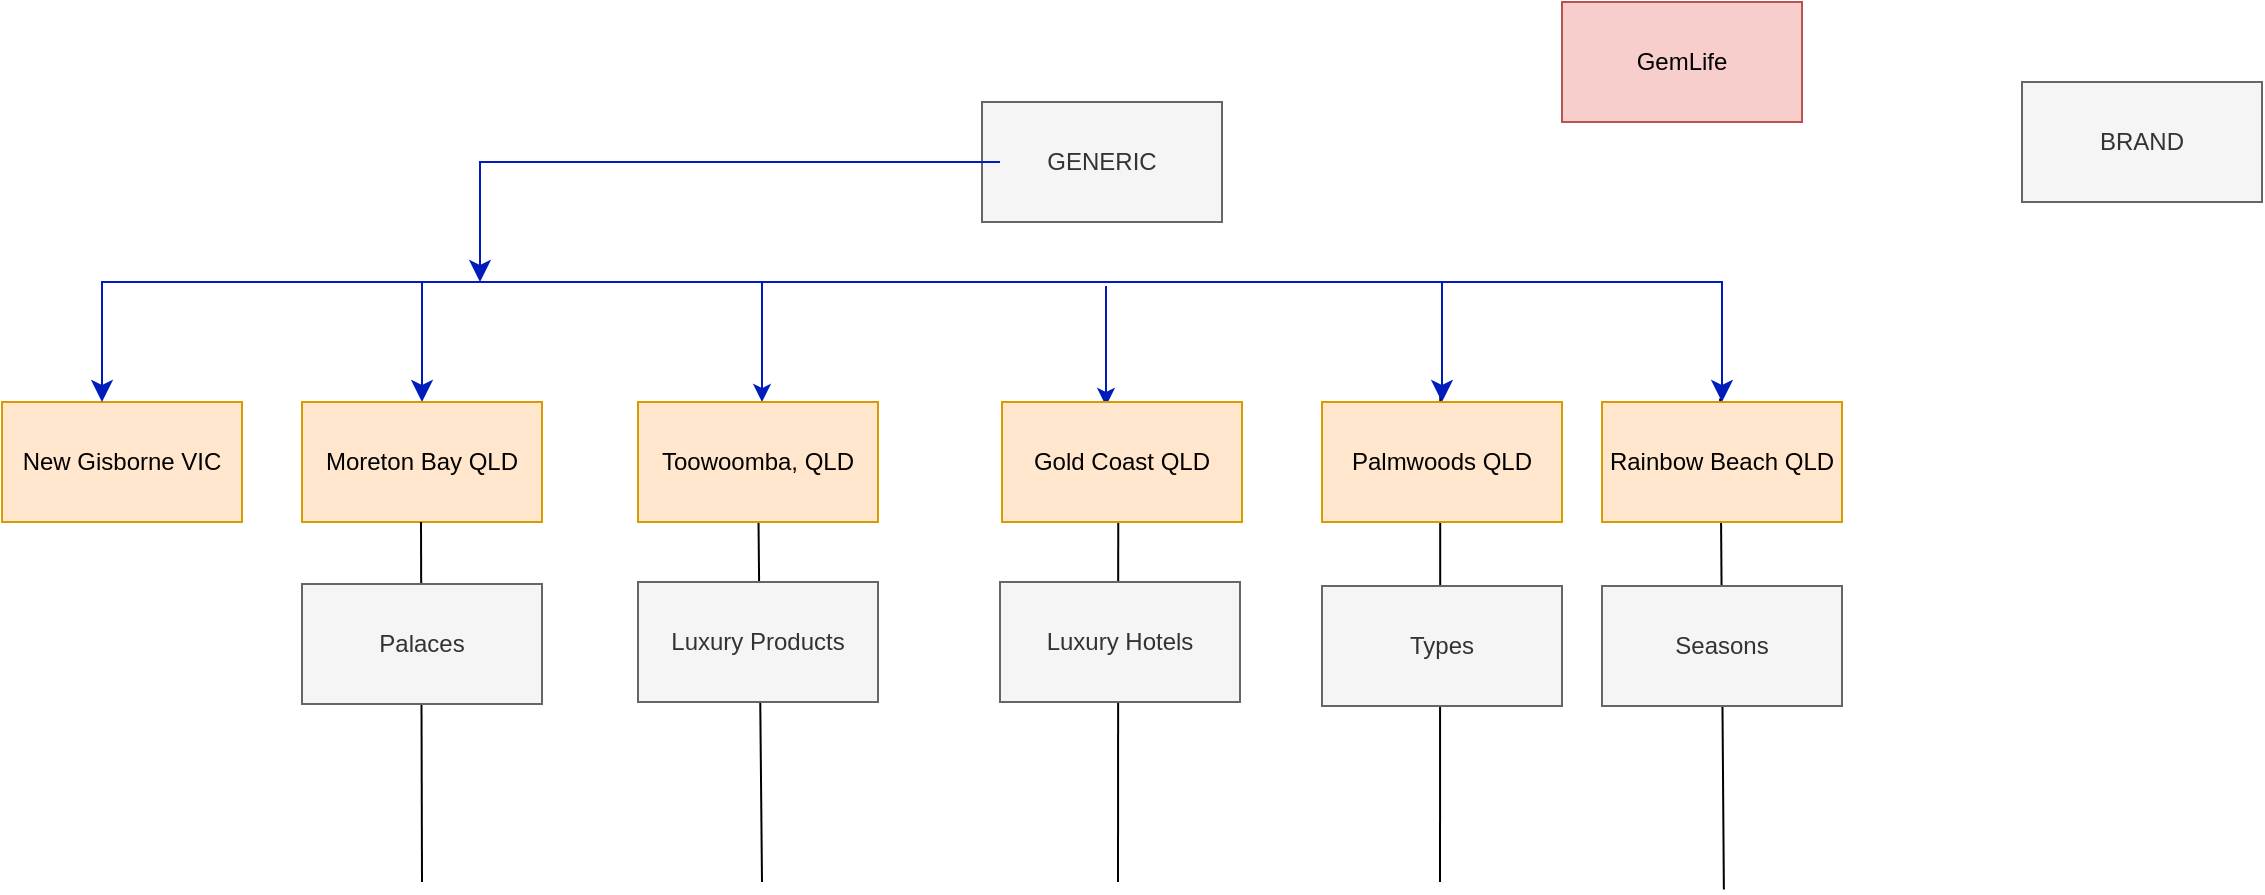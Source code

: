 <mxfile version="24.6.2" type="github">
  <diagram name="Page-1" id="kw44q1w99DU7r3MZzYWE">
    <mxGraphModel dx="2147" dy="567" grid="1" gridSize="10" guides="1" tooltips="1" connect="1" arrows="1" fold="1" page="1" pageScale="1" pageWidth="1100" pageHeight="850" math="0" shadow="0">
      <root>
        <mxCell id="0" />
        <mxCell id="1" parent="0" />
        <mxCell id="xICSueHKrAzOodFPaBsb-24" value="" style="endArrow=none;html=1;rounded=0;" parent="1" edge="1">
          <mxGeometry width="50" height="50" relative="1" as="geometry">
            <mxPoint x="810.94" y="533.75" as="sourcePoint" />
            <mxPoint x="809.06" y="288.25" as="targetPoint" />
          </mxGeometry>
        </mxCell>
        <mxCell id="xICSueHKrAzOodFPaBsb-23" value="" style="endArrow=none;html=1;rounded=0;" parent="1" edge="1">
          <mxGeometry width="50" height="50" relative="1" as="geometry">
            <mxPoint x="669" y="530" as="sourcePoint" />
            <mxPoint x="669.13" y="287" as="targetPoint" />
          </mxGeometry>
        </mxCell>
        <mxCell id="xICSueHKrAzOodFPaBsb-22" value="" style="endArrow=none;html=1;rounded=0;" parent="1" edge="1">
          <mxGeometry width="50" height="50" relative="1" as="geometry">
            <mxPoint x="508" y="530" as="sourcePoint" />
            <mxPoint x="508.13" y="334.5" as="targetPoint" />
          </mxGeometry>
        </mxCell>
        <mxCell id="xICSueHKrAzOodFPaBsb-7" value="" style="endArrow=none;html=1;rounded=0;" parent="1" edge="1">
          <mxGeometry width="50" height="50" relative="1" as="geometry">
            <mxPoint x="330" y="530" as="sourcePoint" />
            <mxPoint x="328.25" y="349" as="targetPoint" />
          </mxGeometry>
        </mxCell>
        <mxCell id="i93go3o4aL7z4DNY35Lh-1" value="GemLife" style="rounded=0;whiteSpace=wrap;html=1;fillColor=#f8cecc;strokeColor=#b85450;" parent="1" vertex="1">
          <mxGeometry x="730" y="90" width="120" height="60" as="geometry" />
        </mxCell>
        <mxCell id="i93go3o4aL7z4DNY35Lh-9" value="" style="edgeStyle=segmentEdgeStyle;endArrow=classic;html=1;curved=0;rounded=0;endSize=8;startSize=8;fillColor=#0050ef;strokeColor=#001DBC;" parent="1" edge="1">
          <mxGeometry width="50" height="50" relative="1" as="geometry">
            <mxPoint x="420" y="230" as="sourcePoint" />
            <mxPoint x="160" y="290" as="targetPoint" />
            <Array as="points">
              <mxPoint x="160" y="230" />
              <mxPoint x="160" y="280" />
            </Array>
          </mxGeometry>
        </mxCell>
        <mxCell id="i93go3o4aL7z4DNY35Lh-10" value="" style="edgeStyle=segmentEdgeStyle;endArrow=classic;html=1;curved=0;rounded=0;endSize=8;startSize=8;fillColor=#0050ef;strokeColor=#001DBC;" parent="1" edge="1">
          <mxGeometry width="50" height="50" relative="1" as="geometry">
            <mxPoint x="420" y="230" as="sourcePoint" />
            <mxPoint x="670" y="290" as="targetPoint" />
          </mxGeometry>
        </mxCell>
        <mxCell id="i93go3o4aL7z4DNY35Lh-13" value="" style="endArrow=classic;html=1;rounded=0;fillColor=#0050ef;strokeColor=#001DBC;" parent="1" edge="1">
          <mxGeometry width="50" height="50" relative="1" as="geometry">
            <mxPoint x="330" y="230" as="sourcePoint" />
            <mxPoint x="330" y="290" as="targetPoint" />
          </mxGeometry>
        </mxCell>
        <mxCell id="i93go3o4aL7z4DNY35Lh-15" value="" style="endArrow=classic;html=1;rounded=0;fillColor=#0050ef;strokeColor=#001DBC;" parent="1" edge="1">
          <mxGeometry width="50" height="50" relative="1" as="geometry">
            <mxPoint x="502" y="232" as="sourcePoint" />
            <mxPoint x="502" y="292" as="targetPoint" />
          </mxGeometry>
        </mxCell>
        <mxCell id="i93go3o4aL7z4DNY35Lh-17" value="Moreton Bay QLD" style="rounded=0;whiteSpace=wrap;html=1;fillColor=#ffe6cc;strokeColor=#d79b00;" parent="1" vertex="1">
          <mxGeometry x="100" y="290" width="120" height="60" as="geometry" />
        </mxCell>
        <mxCell id="i93go3o4aL7z4DNY35Lh-18" value="Toowoomba, QLD" style="rounded=0;whiteSpace=wrap;html=1;fillColor=#ffe6cc;strokeColor=#d79b00;" parent="1" vertex="1">
          <mxGeometry x="268" y="290" width="120" height="60" as="geometry" />
        </mxCell>
        <mxCell id="i93go3o4aL7z4DNY35Lh-19" value="Gold Coast QLD" style="rounded=0;whiteSpace=wrap;html=1;fillColor=#ffe6cc;strokeColor=#d79b00;" parent="1" vertex="1">
          <mxGeometry x="450" y="290" width="120" height="60" as="geometry" />
        </mxCell>
        <mxCell id="i93go3o4aL7z4DNY35Lh-20" value="Luxury Products" style="rounded=0;whiteSpace=wrap;html=1;fillColor=#f5f5f5;strokeColor=#666666;fontColor=#333333;" parent="1" vertex="1">
          <mxGeometry x="268" y="380" width="120" height="60" as="geometry" />
        </mxCell>
        <mxCell id="i93go3o4aL7z4DNY35Lh-23" value="" style="endArrow=none;html=1;rounded=0;" parent="1" edge="1">
          <mxGeometry width="50" height="50" relative="1" as="geometry">
            <mxPoint x="160" y="530" as="sourcePoint" />
            <mxPoint x="159.5" y="350" as="targetPoint" />
          </mxGeometry>
        </mxCell>
        <mxCell id="i93go3o4aL7z4DNY35Lh-30" value="Palmwoods QLD" style="rounded=0;whiteSpace=wrap;html=1;fillColor=#ffe6cc;strokeColor=#d79b00;" parent="1" vertex="1">
          <mxGeometry x="610" y="290" width="120" height="60" as="geometry" />
        </mxCell>
        <mxCell id="i93go3o4aL7z4DNY35Lh-31" value="Types" style="rounded=0;whiteSpace=wrap;html=1;fillColor=#f5f5f5;strokeColor=#666666;fontColor=#333333;" parent="1" vertex="1">
          <mxGeometry x="610" y="382" width="120" height="60" as="geometry" />
        </mxCell>
        <mxCell id="xICSueHKrAzOodFPaBsb-1" value="Rainbow Beach QLD" style="rounded=0;whiteSpace=wrap;html=1;fillColor=#ffe6cc;strokeColor=#d79b00;" parent="1" vertex="1">
          <mxGeometry x="750" y="290" width="120" height="60" as="geometry" />
        </mxCell>
        <mxCell id="xICSueHKrAzOodFPaBsb-4" value="Palaces" style="rounded=0;whiteSpace=wrap;html=1;fillColor=#f5f5f5;strokeColor=#666666;fontColor=#333333;" parent="1" vertex="1">
          <mxGeometry x="100" y="381" width="120" height="60" as="geometry" />
        </mxCell>
        <mxCell id="xICSueHKrAzOodFPaBsb-13" value="Luxury Hotels" style="rounded=0;whiteSpace=wrap;html=1;fillColor=#f5f5f5;strokeColor=#666666;fontColor=#333333;" parent="1" vertex="1">
          <mxGeometry x="449" y="380" width="120" height="60" as="geometry" />
        </mxCell>
        <mxCell id="xICSueHKrAzOodFPaBsb-18" value="Seasons" style="rounded=0;whiteSpace=wrap;html=1;fillColor=#f5f5f5;strokeColor=#666666;fontColor=#333333;" parent="1" vertex="1">
          <mxGeometry x="750" y="382" width="120" height="60" as="geometry" />
        </mxCell>
        <mxCell id="xICSueHKrAzOodFPaBsb-25" value="" style="edgeStyle=segmentEdgeStyle;endArrow=classic;html=1;curved=0;rounded=0;endSize=8;startSize=8;fillColor=#0050ef;strokeColor=#001DBC;" parent="1" edge="1">
          <mxGeometry width="50" height="50" relative="1" as="geometry">
            <mxPoint x="560" y="230" as="sourcePoint" />
            <mxPoint x="810" y="290" as="targetPoint" />
          </mxGeometry>
        </mxCell>
        <mxCell id="73HpcdFKL4wLQa9wFW72-1" value="New Gisborne VIC" style="rounded=0;whiteSpace=wrap;html=1;fillColor=#ffe6cc;strokeColor=#d79b00;" vertex="1" parent="1">
          <mxGeometry x="-50" y="290" width="120" height="60" as="geometry" />
        </mxCell>
        <mxCell id="73HpcdFKL4wLQa9wFW72-2" value="" style="edgeStyle=segmentEdgeStyle;endArrow=classic;html=1;curved=0;rounded=0;endSize=8;startSize=8;fillColor=#0050ef;strokeColor=#001DBC;" edge="1" parent="1">
          <mxGeometry width="50" height="50" relative="1" as="geometry">
            <mxPoint x="260" y="230" as="sourcePoint" />
            <mxPoint y="290" as="targetPoint" />
            <Array as="points">
              <mxPoint y="230" />
              <mxPoint y="280" />
            </Array>
          </mxGeometry>
        </mxCell>
        <mxCell id="73HpcdFKL4wLQa9wFW72-3" value="GENERIC" style="rounded=0;whiteSpace=wrap;html=1;fillColor=#f5f5f5;strokeColor=#666666;fontColor=#333333;" vertex="1" parent="1">
          <mxGeometry x="440" y="140" width="120" height="60" as="geometry" />
        </mxCell>
        <mxCell id="73HpcdFKL4wLQa9wFW72-4" value="BRAND" style="rounded=0;whiteSpace=wrap;html=1;fillColor=#f5f5f5;strokeColor=#666666;fontColor=#333333;" vertex="1" parent="1">
          <mxGeometry x="960" y="130" width="120" height="60" as="geometry" />
        </mxCell>
        <mxCell id="73HpcdFKL4wLQa9wFW72-6" value="" style="edgeStyle=segmentEdgeStyle;endArrow=classic;html=1;curved=0;rounded=0;endSize=8;startSize=8;fillColor=#0050ef;strokeColor=#001DBC;" edge="1" parent="1">
          <mxGeometry width="50" height="50" relative="1" as="geometry">
            <mxPoint x="449" y="170" as="sourcePoint" />
            <mxPoint x="189" y="230" as="targetPoint" />
            <Array as="points">
              <mxPoint x="189" y="170" />
              <mxPoint x="189" y="220" />
            </Array>
          </mxGeometry>
        </mxCell>
      </root>
    </mxGraphModel>
  </diagram>
</mxfile>
